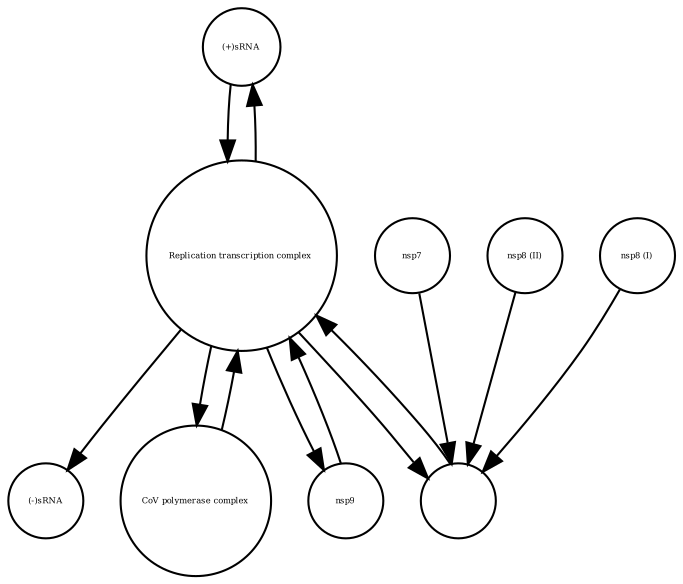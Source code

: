 strict digraph  {
"(+)sRNA" [annotation="", bipartite=0, cls="nucleic acid feature", fontsize=4, label="(+)sRNA", shape=circle];
"(-)sRNA" [annotation="", bipartite=0, cls="nucleic acid feature", fontsize=4, label="(-)sRNA", shape=circle];
"Replication transcription complex " [annotation="", bipartite=0, cls=complex, fontsize=4, label="Replication transcription complex ", shape=circle];
nsp7 [annotation="", bipartite=0, cls=macromolecule, fontsize=4, label=nsp7, shape=circle];
"nsp8 (II)" [annotation="", bipartite=0, cls=macromolecule, fontsize=4, label="nsp8 (II)", shape=circle];
"CoV polymerase complex" [annotation="", bipartite=0, cls=complex, fontsize=4, label="CoV polymerase complex", shape=circle];
" " [annotation="", bipartite=0, cls=complex, fontsize=4, label=" ", shape=circle];
"nsp8 (I)" [annotation="", bipartite=0, cls=macromolecule, fontsize=4, label="nsp8 (I)", shape=circle];
nsp9 [annotation="", bipartite=0, cls=macromolecule, fontsize=4, label=nsp9, shape=circle];
"(+)sRNA" -> "Replication transcription complex "  [annotation="", interaction_type=production];
"Replication transcription complex " -> "(+)sRNA"  [annotation="", interaction_type=production];
"Replication transcription complex " -> "(-)sRNA"  [annotation="", interaction_type=production];
"Replication transcription complex " -> "CoV polymerase complex"  [annotation="", interaction_type=production];
"Replication transcription complex " -> " "  [annotation="", interaction_type=production];
"Replication transcription complex " -> nsp9  [annotation="", interaction_type=production];
nsp7 -> " "  [annotation="", interaction_type=production];
"nsp8 (II)" -> " "  [annotation="", interaction_type=production];
"CoV polymerase complex" -> "Replication transcription complex "  [annotation="", interaction_type=production];
" " -> "Replication transcription complex "  [annotation="", interaction_type=production];
"nsp8 (I)" -> " "  [annotation="", interaction_type=production];
nsp9 -> "Replication transcription complex "  [annotation="", interaction_type=production];
}
